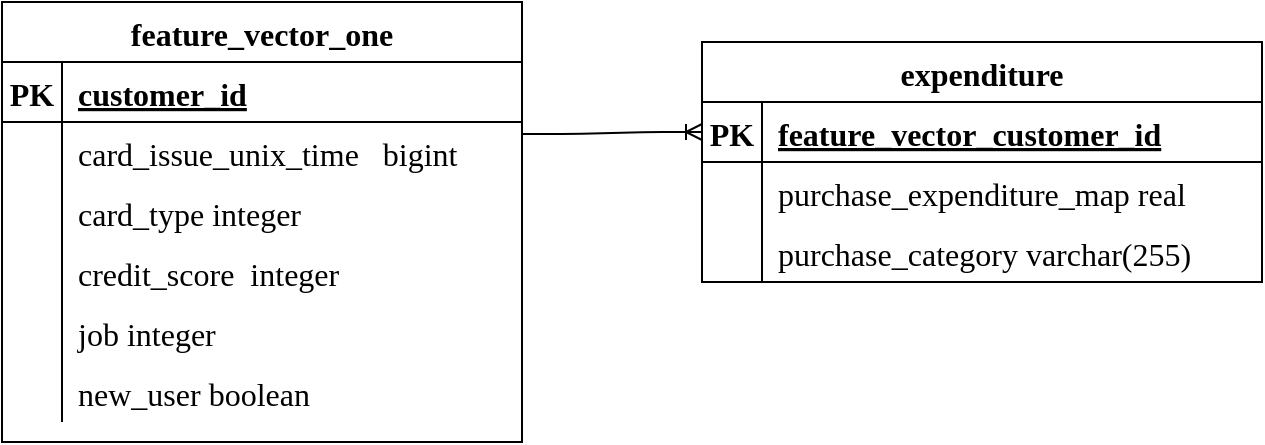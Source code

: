 <mxfile version="14.6.13" type="device"><diagram id="uymFvrDh2dv3Vrr8Q6ST" name="Page-1"><mxGraphModel dx="865" dy="520" grid="1" gridSize="10" guides="1" tooltips="1" connect="1" arrows="1" fold="1" page="1" pageScale="1" pageWidth="850" pageHeight="1100" math="0" shadow="0"><root><mxCell id="0"/><mxCell id="1" parent="0"/><mxCell id="4WYxMaHoOFKQC3RFEMSu-1" value="feature_vector_one" style="shape=table;startSize=30;container=1;collapsible=1;childLayout=tableLayout;fixedRows=1;rowLines=0;fontStyle=1;align=center;resizeLast=1;fontFamily=Ubuntu;fontSource=https%3A%2F%2Ffonts.googleapis.com%2Fcss%3Ffamily%3DUbuntu;fontSize=16;" vertex="1" parent="1"><mxGeometry x="10" y="180" width="260" height="220" as="geometry"/></mxCell><mxCell id="4WYxMaHoOFKQC3RFEMSu-2" value="" style="shape=partialRectangle;collapsible=0;dropTarget=0;pointerEvents=0;fillColor=none;top=0;left=0;bottom=1;right=0;points=[[0,0.5],[1,0.5]];portConstraint=eastwest;fontFamily=Ubuntu;fontSource=https%3A%2F%2Ffonts.googleapis.com%2Fcss%3Ffamily%3DUbuntu;fontSize=16;" vertex="1" parent="4WYxMaHoOFKQC3RFEMSu-1"><mxGeometry y="30" width="260" height="30" as="geometry"/></mxCell><mxCell id="4WYxMaHoOFKQC3RFEMSu-3" value="PK" style="shape=partialRectangle;connectable=0;fillColor=none;top=0;left=0;bottom=0;right=0;fontStyle=1;overflow=hidden;fontFamily=Ubuntu;fontSource=https%3A%2F%2Ffonts.googleapis.com%2Fcss%3Ffamily%3DUbuntu;fontSize=16;" vertex="1" parent="4WYxMaHoOFKQC3RFEMSu-2"><mxGeometry width="30" height="30" as="geometry"/></mxCell><mxCell id="4WYxMaHoOFKQC3RFEMSu-4" value="customer_id" style="shape=partialRectangle;connectable=0;fillColor=none;top=0;left=0;bottom=0;right=0;align=left;spacingLeft=6;fontStyle=5;overflow=hidden;fontFamily=Ubuntu;fontSource=https%3A%2F%2Ffonts.googleapis.com%2Fcss%3Ffamily%3DUbuntu;fontSize=16;" vertex="1" parent="4WYxMaHoOFKQC3RFEMSu-2"><mxGeometry x="30" width="230" height="30" as="geometry"/></mxCell><mxCell id="4WYxMaHoOFKQC3RFEMSu-5" value="" style="shape=partialRectangle;collapsible=0;dropTarget=0;pointerEvents=0;fillColor=none;top=0;left=0;bottom=0;right=0;points=[[0,0.5],[1,0.5]];portConstraint=eastwest;fontFamily=Ubuntu;fontSource=https%3A%2F%2Ffonts.googleapis.com%2Fcss%3Ffamily%3DUbuntu;fontSize=16;" vertex="1" parent="4WYxMaHoOFKQC3RFEMSu-1"><mxGeometry y="60" width="260" height="30" as="geometry"/></mxCell><mxCell id="4WYxMaHoOFKQC3RFEMSu-6" value="" style="shape=partialRectangle;connectable=0;fillColor=none;top=0;left=0;bottom=0;right=0;editable=1;overflow=hidden;fontFamily=Ubuntu;fontSource=https%3A%2F%2Ffonts.googleapis.com%2Fcss%3Ffamily%3DUbuntu;fontSize=16;" vertex="1" parent="4WYxMaHoOFKQC3RFEMSu-5"><mxGeometry width="30" height="30" as="geometry"/></mxCell><mxCell id="4WYxMaHoOFKQC3RFEMSu-7" value="card_issue_unix_time   bigint" style="shape=partialRectangle;connectable=0;fillColor=none;top=0;left=0;bottom=0;right=0;align=left;spacingLeft=6;overflow=hidden;fontFamily=Ubuntu;fontSource=https%3A%2F%2Ffonts.googleapis.com%2Fcss%3Ffamily%3DUbuntu;fontSize=16;" vertex="1" parent="4WYxMaHoOFKQC3RFEMSu-5"><mxGeometry x="30" width="230" height="30" as="geometry"/></mxCell><mxCell id="4WYxMaHoOFKQC3RFEMSu-8" value="" style="shape=partialRectangle;collapsible=0;dropTarget=0;pointerEvents=0;fillColor=none;top=0;left=0;bottom=0;right=0;points=[[0,0.5],[1,0.5]];portConstraint=eastwest;fontFamily=Ubuntu;fontSource=https%3A%2F%2Ffonts.googleapis.com%2Fcss%3Ffamily%3DUbuntu;fontSize=16;" vertex="1" parent="4WYxMaHoOFKQC3RFEMSu-1"><mxGeometry y="90" width="260" height="30" as="geometry"/></mxCell><mxCell id="4WYxMaHoOFKQC3RFEMSu-9" value="" style="shape=partialRectangle;connectable=0;fillColor=none;top=0;left=0;bottom=0;right=0;editable=1;overflow=hidden;fontFamily=Ubuntu;fontSource=https%3A%2F%2Ffonts.googleapis.com%2Fcss%3Ffamily%3DUbuntu;fontSize=16;" vertex="1" parent="4WYxMaHoOFKQC3RFEMSu-8"><mxGeometry width="30" height="30" as="geometry"/></mxCell><mxCell id="4WYxMaHoOFKQC3RFEMSu-10" value="card_type integer" style="shape=partialRectangle;connectable=0;fillColor=none;top=0;left=0;bottom=0;right=0;align=left;spacingLeft=6;overflow=hidden;fontFamily=Ubuntu;fontSource=https%3A%2F%2Ffonts.googleapis.com%2Fcss%3Ffamily%3DUbuntu;fontSize=16;" vertex="1" parent="4WYxMaHoOFKQC3RFEMSu-8"><mxGeometry x="30" width="230" height="30" as="geometry"/></mxCell><mxCell id="4WYxMaHoOFKQC3RFEMSu-11" value="" style="shape=partialRectangle;collapsible=0;dropTarget=0;pointerEvents=0;fillColor=none;top=0;left=0;bottom=0;right=0;points=[[0,0.5],[1,0.5]];portConstraint=eastwest;fontFamily=Ubuntu;fontSource=https%3A%2F%2Ffonts.googleapis.com%2Fcss%3Ffamily%3DUbuntu;fontSize=16;" vertex="1" parent="4WYxMaHoOFKQC3RFEMSu-1"><mxGeometry y="120" width="260" height="30" as="geometry"/></mxCell><mxCell id="4WYxMaHoOFKQC3RFEMSu-12" value="" style="shape=partialRectangle;connectable=0;fillColor=none;top=0;left=0;bottom=0;right=0;editable=1;overflow=hidden;fontFamily=Ubuntu;fontSource=https%3A%2F%2Ffonts.googleapis.com%2Fcss%3Ffamily%3DUbuntu;fontSize=16;" vertex="1" parent="4WYxMaHoOFKQC3RFEMSu-11"><mxGeometry width="30" height="30" as="geometry"/></mxCell><mxCell id="4WYxMaHoOFKQC3RFEMSu-13" value="credit_score  integer" style="shape=partialRectangle;connectable=0;fillColor=none;top=0;left=0;bottom=0;right=0;align=left;spacingLeft=6;overflow=hidden;fontFamily=Ubuntu;fontSource=https%3A%2F%2Ffonts.googleapis.com%2Fcss%3Ffamily%3DUbuntu;fontSize=16;" vertex="1" parent="4WYxMaHoOFKQC3RFEMSu-11"><mxGeometry x="30" width="230" height="30" as="geometry"/></mxCell><mxCell id="4WYxMaHoOFKQC3RFEMSu-14" value="" style="shape=partialRectangle;collapsible=0;dropTarget=0;pointerEvents=0;fillColor=none;top=0;left=0;bottom=0;right=0;points=[[0,0.5],[1,0.5]];portConstraint=eastwest;fontFamily=Ubuntu;fontSource=https%3A%2F%2Ffonts.googleapis.com%2Fcss%3Ffamily%3DUbuntu;fontSize=16;" vertex="1" parent="4WYxMaHoOFKQC3RFEMSu-1"><mxGeometry y="150" width="260" height="30" as="geometry"/></mxCell><mxCell id="4WYxMaHoOFKQC3RFEMSu-15" value="" style="shape=partialRectangle;connectable=0;fillColor=none;top=0;left=0;bottom=0;right=0;editable=1;overflow=hidden;fontFamily=Ubuntu;fontSource=https%3A%2F%2Ffonts.googleapis.com%2Fcss%3Ffamily%3DUbuntu;fontSize=16;" vertex="1" parent="4WYxMaHoOFKQC3RFEMSu-14"><mxGeometry width="30" height="30" as="geometry"/></mxCell><mxCell id="4WYxMaHoOFKQC3RFEMSu-16" value="job integer" style="shape=partialRectangle;connectable=0;fillColor=none;top=0;left=0;bottom=0;right=0;align=left;spacingLeft=6;overflow=hidden;fontFamily=Ubuntu;fontSource=https%3A%2F%2Ffonts.googleapis.com%2Fcss%3Ffamily%3DUbuntu;fontSize=16;" vertex="1" parent="4WYxMaHoOFKQC3RFEMSu-14"><mxGeometry x="30" width="230" height="30" as="geometry"/></mxCell><mxCell id="4WYxMaHoOFKQC3RFEMSu-17" value="" style="shape=partialRectangle;collapsible=0;dropTarget=0;pointerEvents=0;fillColor=none;top=0;left=0;bottom=0;right=0;points=[[0,0.5],[1,0.5]];portConstraint=eastwest;fontFamily=Ubuntu;fontSource=https%3A%2F%2Ffonts.googleapis.com%2Fcss%3Ffamily%3DUbuntu;fontSize=16;" vertex="1" parent="4WYxMaHoOFKQC3RFEMSu-1"><mxGeometry y="180" width="260" height="30" as="geometry"/></mxCell><mxCell id="4WYxMaHoOFKQC3RFEMSu-18" value="" style="shape=partialRectangle;connectable=0;fillColor=none;top=0;left=0;bottom=0;right=0;editable=1;overflow=hidden;fontFamily=Ubuntu;fontSource=https%3A%2F%2Ffonts.googleapis.com%2Fcss%3Ffamily%3DUbuntu;fontSize=16;" vertex="1" parent="4WYxMaHoOFKQC3RFEMSu-17"><mxGeometry width="30" height="30" as="geometry"/></mxCell><mxCell id="4WYxMaHoOFKQC3RFEMSu-19" value="new_user boolean" style="shape=partialRectangle;connectable=0;fillColor=none;top=0;left=0;bottom=0;right=0;align=left;spacingLeft=6;overflow=hidden;fontFamily=Ubuntu;fontSource=https%3A%2F%2Ffonts.googleapis.com%2Fcss%3Ffamily%3DUbuntu;fontSize=16;" vertex="1" parent="4WYxMaHoOFKQC3RFEMSu-17"><mxGeometry x="30" width="230" height="30" as="geometry"/></mxCell><mxCell id="4WYxMaHoOFKQC3RFEMSu-20" value="expenditure" style="shape=table;startSize=30;container=1;collapsible=1;childLayout=tableLayout;fixedRows=1;rowLines=0;fontStyle=1;align=center;resizeLast=1;fontFamily=Ubuntu;fontSource=https%3A%2F%2Ffonts.googleapis.com%2Fcss%3Ffamily%3DUbuntu;fontSize=16;" vertex="1" parent="1"><mxGeometry x="360" y="200" width="280" height="120" as="geometry"/></mxCell><mxCell id="4WYxMaHoOFKQC3RFEMSu-21" value="" style="shape=partialRectangle;collapsible=0;dropTarget=0;pointerEvents=0;fillColor=none;top=0;left=0;bottom=1;right=0;points=[[0,0.5],[1,0.5]];portConstraint=eastwest;fontFamily=Ubuntu;fontSource=https%3A%2F%2Ffonts.googleapis.com%2Fcss%3Ffamily%3DUbuntu;fontSize=16;" vertex="1" parent="4WYxMaHoOFKQC3RFEMSu-20"><mxGeometry y="30" width="280" height="30" as="geometry"/></mxCell><mxCell id="4WYxMaHoOFKQC3RFEMSu-22" value="PK" style="shape=partialRectangle;connectable=0;fillColor=none;top=0;left=0;bottom=0;right=0;fontStyle=1;overflow=hidden;fontFamily=Ubuntu;fontSource=https%3A%2F%2Ffonts.googleapis.com%2Fcss%3Ffamily%3DUbuntu;fontSize=16;" vertex="1" parent="4WYxMaHoOFKQC3RFEMSu-21"><mxGeometry width="30" height="30" as="geometry"/></mxCell><mxCell id="4WYxMaHoOFKQC3RFEMSu-23" value="feature_vector_customer_id" style="shape=partialRectangle;connectable=0;fillColor=none;top=0;left=0;bottom=0;right=0;align=left;spacingLeft=6;fontStyle=5;overflow=hidden;fontFamily=Ubuntu;fontSource=https%3A%2F%2Ffonts.googleapis.com%2Fcss%3Ffamily%3DUbuntu;fontSize=16;" vertex="1" parent="4WYxMaHoOFKQC3RFEMSu-21"><mxGeometry x="30" width="250" height="30" as="geometry"/></mxCell><mxCell id="4WYxMaHoOFKQC3RFEMSu-24" value="" style="shape=partialRectangle;collapsible=0;dropTarget=0;pointerEvents=0;fillColor=none;top=0;left=0;bottom=0;right=0;points=[[0,0.5],[1,0.5]];portConstraint=eastwest;fontFamily=Ubuntu;fontSource=https%3A%2F%2Ffonts.googleapis.com%2Fcss%3Ffamily%3DUbuntu;fontSize=16;" vertex="1" parent="4WYxMaHoOFKQC3RFEMSu-20"><mxGeometry y="60" width="280" height="30" as="geometry"/></mxCell><mxCell id="4WYxMaHoOFKQC3RFEMSu-25" value="" style="shape=partialRectangle;connectable=0;fillColor=none;top=0;left=0;bottom=0;right=0;editable=1;overflow=hidden;fontFamily=Ubuntu;fontSource=https%3A%2F%2Ffonts.googleapis.com%2Fcss%3Ffamily%3DUbuntu;fontSize=16;" vertex="1" parent="4WYxMaHoOFKQC3RFEMSu-24"><mxGeometry width="30" height="30" as="geometry"/></mxCell><mxCell id="4WYxMaHoOFKQC3RFEMSu-26" value="purchase_expenditure_map real" style="shape=partialRectangle;connectable=0;fillColor=none;top=0;left=0;bottom=0;right=0;align=left;spacingLeft=6;overflow=hidden;fontFamily=Ubuntu;fontSource=https%3A%2F%2Ffonts.googleapis.com%2Fcss%3Ffamily%3DUbuntu;fontSize=16;" vertex="1" parent="4WYxMaHoOFKQC3RFEMSu-24"><mxGeometry x="30" width="250" height="30" as="geometry"/></mxCell><mxCell id="4WYxMaHoOFKQC3RFEMSu-27" value="" style="shape=partialRectangle;collapsible=0;dropTarget=0;pointerEvents=0;fillColor=none;top=0;left=0;bottom=0;right=0;points=[[0,0.5],[1,0.5]];portConstraint=eastwest;fontFamily=Ubuntu;fontSource=https%3A%2F%2Ffonts.googleapis.com%2Fcss%3Ffamily%3DUbuntu;fontSize=16;" vertex="1" parent="4WYxMaHoOFKQC3RFEMSu-20"><mxGeometry y="90" width="280" height="30" as="geometry"/></mxCell><mxCell id="4WYxMaHoOFKQC3RFEMSu-28" value="" style="shape=partialRectangle;connectable=0;fillColor=none;top=0;left=0;bottom=0;right=0;editable=1;overflow=hidden;fontFamily=Ubuntu;fontSource=https%3A%2F%2Ffonts.googleapis.com%2Fcss%3Ffamily%3DUbuntu;fontSize=16;" vertex="1" parent="4WYxMaHoOFKQC3RFEMSu-27"><mxGeometry width="30" height="30" as="geometry"/></mxCell><mxCell id="4WYxMaHoOFKQC3RFEMSu-29" value="purchase_category varchar(255)" style="shape=partialRectangle;connectable=0;fillColor=none;top=0;left=0;bottom=0;right=0;align=left;spacingLeft=6;overflow=hidden;fontFamily=Ubuntu;fontSource=https%3A%2F%2Ffonts.googleapis.com%2Fcss%3Ffamily%3DUbuntu;fontSize=16;" vertex="1" parent="4WYxMaHoOFKQC3RFEMSu-27"><mxGeometry x="30" width="250" height="30" as="geometry"/></mxCell><mxCell id="4WYxMaHoOFKQC3RFEMSu-34" value="" style="edgeStyle=entityRelationEdgeStyle;fontSize=12;html=1;endArrow=ERoneToMany;fontFamily=Ubuntu;fontSource=https%3A%2F%2Ffonts.googleapis.com%2Fcss%3Ffamily%3DUbuntu;exitX=1;exitY=0.2;exitDx=0;exitDy=0;exitPerimeter=0;entryX=0;entryY=0.5;entryDx=0;entryDy=0;" edge="1" parent="1" source="4WYxMaHoOFKQC3RFEMSu-5" target="4WYxMaHoOFKQC3RFEMSu-21"><mxGeometry width="100" height="100" relative="1" as="geometry"><mxPoint x="210" y="470" as="sourcePoint"/><mxPoint x="310" y="370" as="targetPoint"/></mxGeometry></mxCell></root></mxGraphModel></diagram></mxfile>
